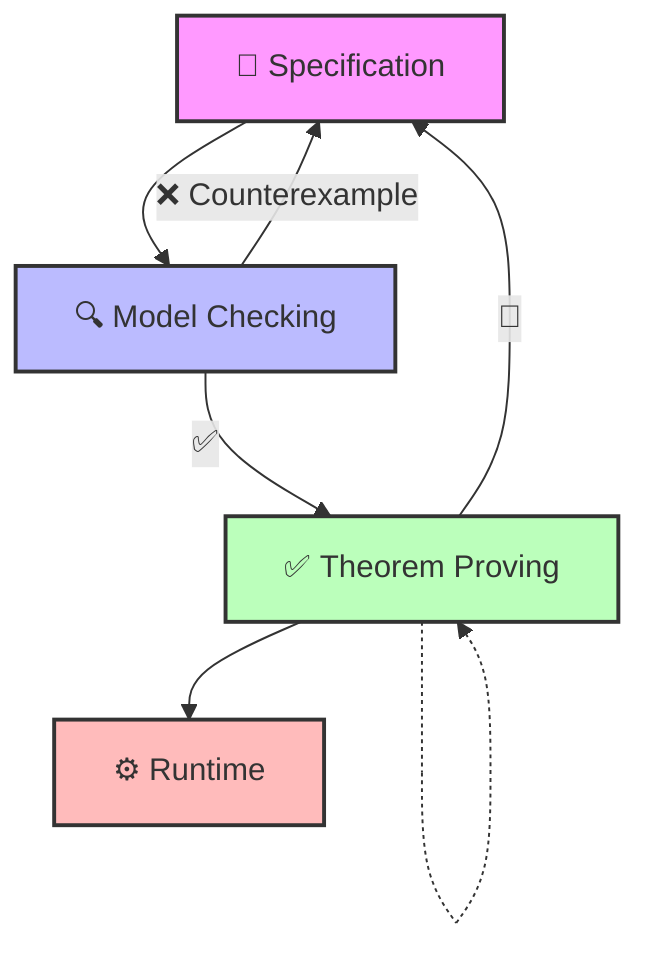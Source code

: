 graph TD
    A[📝 Specification]
    B[🔍 Model Checking]
    C[✅ Theorem Proving]
    D[⚙️ Runtime]
    
    A --> B
    B -- ❌ Counterexample --> A
    B -- ✅ --> C
    C --> D
    C -.-> C
    C -- 🔄 --> A
    
    style A fill:#f9f,stroke:#333,stroke-width:2px
    style B fill:#bbf,stroke:#333,stroke-width:2px
    style C fill:#bfb,stroke:#333,stroke-width:2px
    style D fill:#fbb,stroke:#333,stroke-width:2px